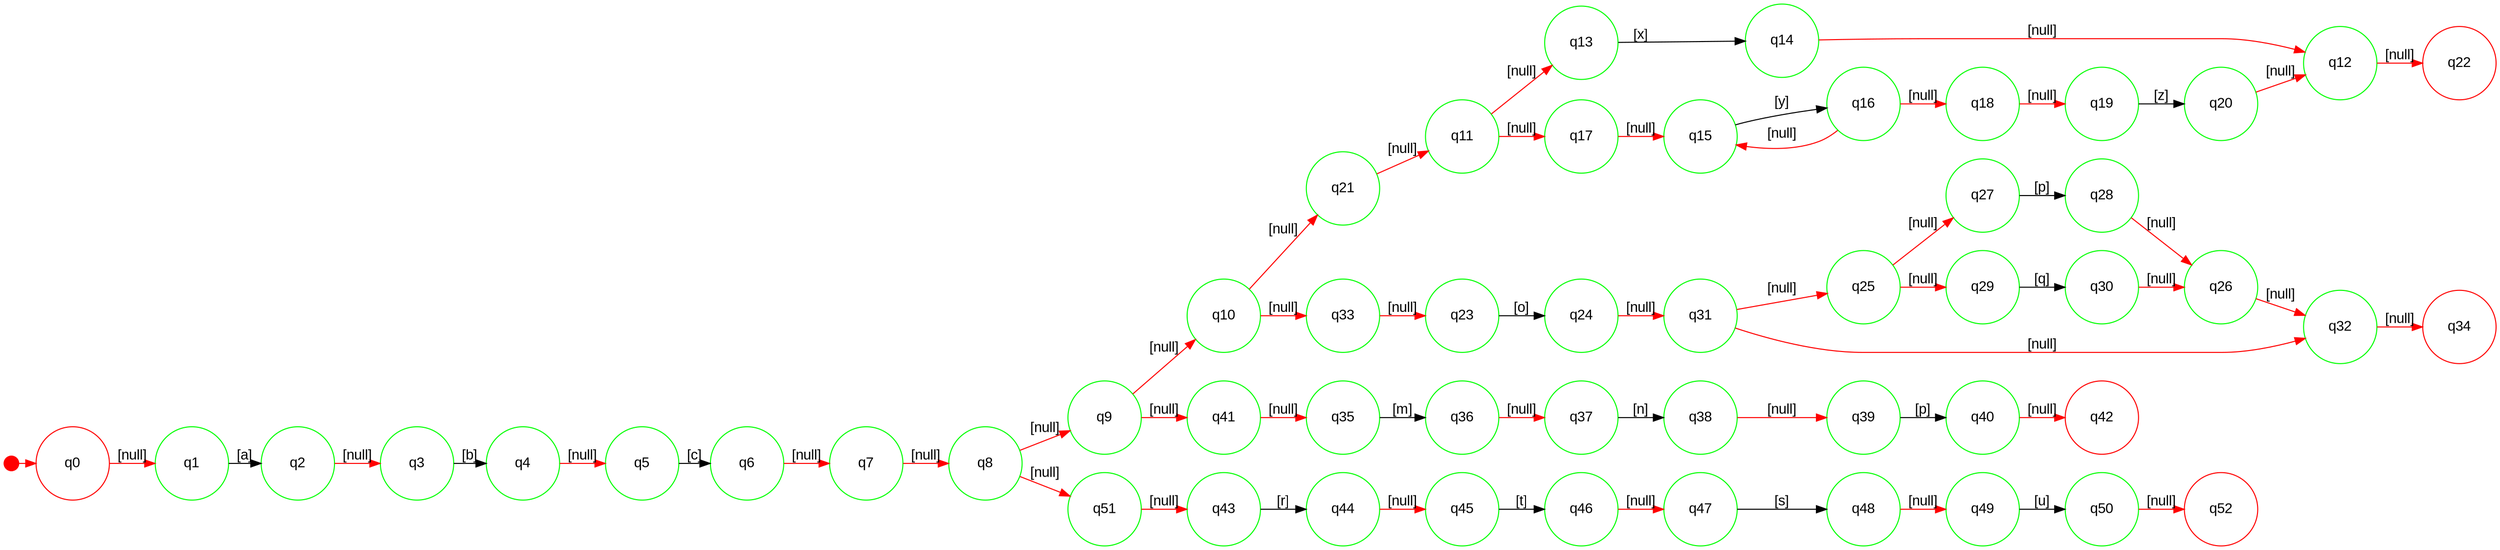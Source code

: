 digraph "nfa path" {
graph [ranksep=.2,rankdir=LR];
node [shape=circle,fontname=Arial,fontsize=14];
node [width=1,fixedsize=true];
edge [fontname=Arial,fontsize=14];
-1 [width=0.2,shape=point color=red];
-1 -> 0 [ color=red];
0 [label=q0 color=red];
1 [label=q1 color=green];
2 [label=q2 color=green];
3 [label=q3 color=green];
4 [label=q4 color=green];
5 [label=q5 color=green];
6 [label=q6 color=green];
7 [label=q7 color=green];
8 [label=q8 color=green];
9 [label=q9 color=green];
10 [label=q10 color=green];
11 [label=q11 color=green];
12 [label=q12 color=green];
13 [label=q13 color=green];
14 [label=q14 color=green];
15 [label=q15 color=green];
16 [label=q16 color=green];
17 [label=q17 color=green];
18 [label=q18 color=green];
19 [label=q19 color=green];
20 [label=q20 color=green];
21 [label=q21 color=green];
22 [label=q22 color=red];
23 [label=q23 color=green];
24 [label=q24 color=green];
25 [label=q25 color=green];
26 [label=q26 color=green];
27 [label=q27 color=green];
28 [label=q28 color=green];
29 [label=q29 color=green];
30 [label=q30 color=green];
31 [label=q31 color=green];
32 [label=q32 color=green];
33 [label=q33 color=green];
34 [label=q34 color=red];
35 [label=q35 color=green];
36 [label=q36 color=green];
37 [label=q37 color=green];
38 [label=q38 color=green];
39 [label=q39 color=green];
40 [label=q40 color=green];
41 [label=q41 color=green];
42 [label=q42 color=red];
43 [label=q43 color=green];
44 [label=q44 color=green];
45 [label=q45 color=green];
46 [label=q46 color=green];
47 [label=q47 color=green];
48 [label=q48 color=green];
49 [label=q49 color=green];
50 [label=q50 color=green];
51 [label=q51 color=green];
52 [label=q52 color=red];
1 -> 2  [label="[a]" color=black];
3 -> 4  [label="[b]" color=black];
2 -> 3  [label="[null]" color=red];
5 -> 6  [label="[c]" color=black];
4 -> 5  [label="[null]" color=red];
0 -> 1  [label="[null]" color=red];
6 -> 7  [label="[null]" color=red];
13 -> 14  [label="[x]" color=black];
15 -> 16  [label="[y]" color=black];
16 -> 15  [label="[null]" color=red];
17 -> 15  [label="[null]" color=red];
16 -> 18  [label="[null]" color=red];
19 -> 20  [label="[z]" color=black];
18 -> 19  [label="[null]" color=red];
11 -> 13  [label="[null]" color=red];
11 -> 17  [label="[null]" color=red];
14 -> 12  [label="[null]" color=red];
20 -> 12  [label="[null]" color=red];
21 -> 11  [label="[null]" color=red];
12 -> 22  [label="[null]" color=red];
23 -> 24  [label="[o]" color=black];
27 -> 28  [label="[p]" color=black];
29 -> 30  [label="[q]" color=black];
25 -> 27  [label="[null]" color=red];
25 -> 29  [label="[null]" color=red];
28 -> 26  [label="[null]" color=red];
30 -> 26  [label="[null]" color=red];
31 -> 25  [label="[null]" color=red];
26 -> 32  [label="[null]" color=red];
31 -> 32  [label="[null]" color=red];
24 -> 31  [label="[null]" color=red];
33 -> 23  [label="[null]" color=red];
32 -> 34  [label="[null]" color=red];
10 -> 21  [label="[null]" color=red];
10 -> 33  [label="[null]" color=red];
35 -> 36  [label="[m]" color=black];
37 -> 38  [label="[n]" color=black];
36 -> 37  [label="[null]" color=red];
39 -> 40  [label="[p]" color=black];
38 -> 39  [label="[null]" color=red];
41 -> 35  [label="[null]" color=red];
40 -> 42  [label="[null]" color=red];
9 -> 10  [label="[null]" color=red];
9 -> 41  [label="[null]" color=red];
43 -> 44  [label="[r]" color=black];
45 -> 46  [label="[t]" color=black];
44 -> 45  [label="[null]" color=red];
47 -> 48  [label="[s]" color=black];
46 -> 47  [label="[null]" color=red];
49 -> 50  [label="[u]" color=black];
48 -> 49  [label="[null]" color=red];
51 -> 43  [label="[null]" color=red];
50 -> 52  [label="[null]" color=red];
8 -> 9  [label="[null]" color=red];
8 -> 51  [label="[null]" color=red];
7 -> 8  [label="[null]" color=red];
}
